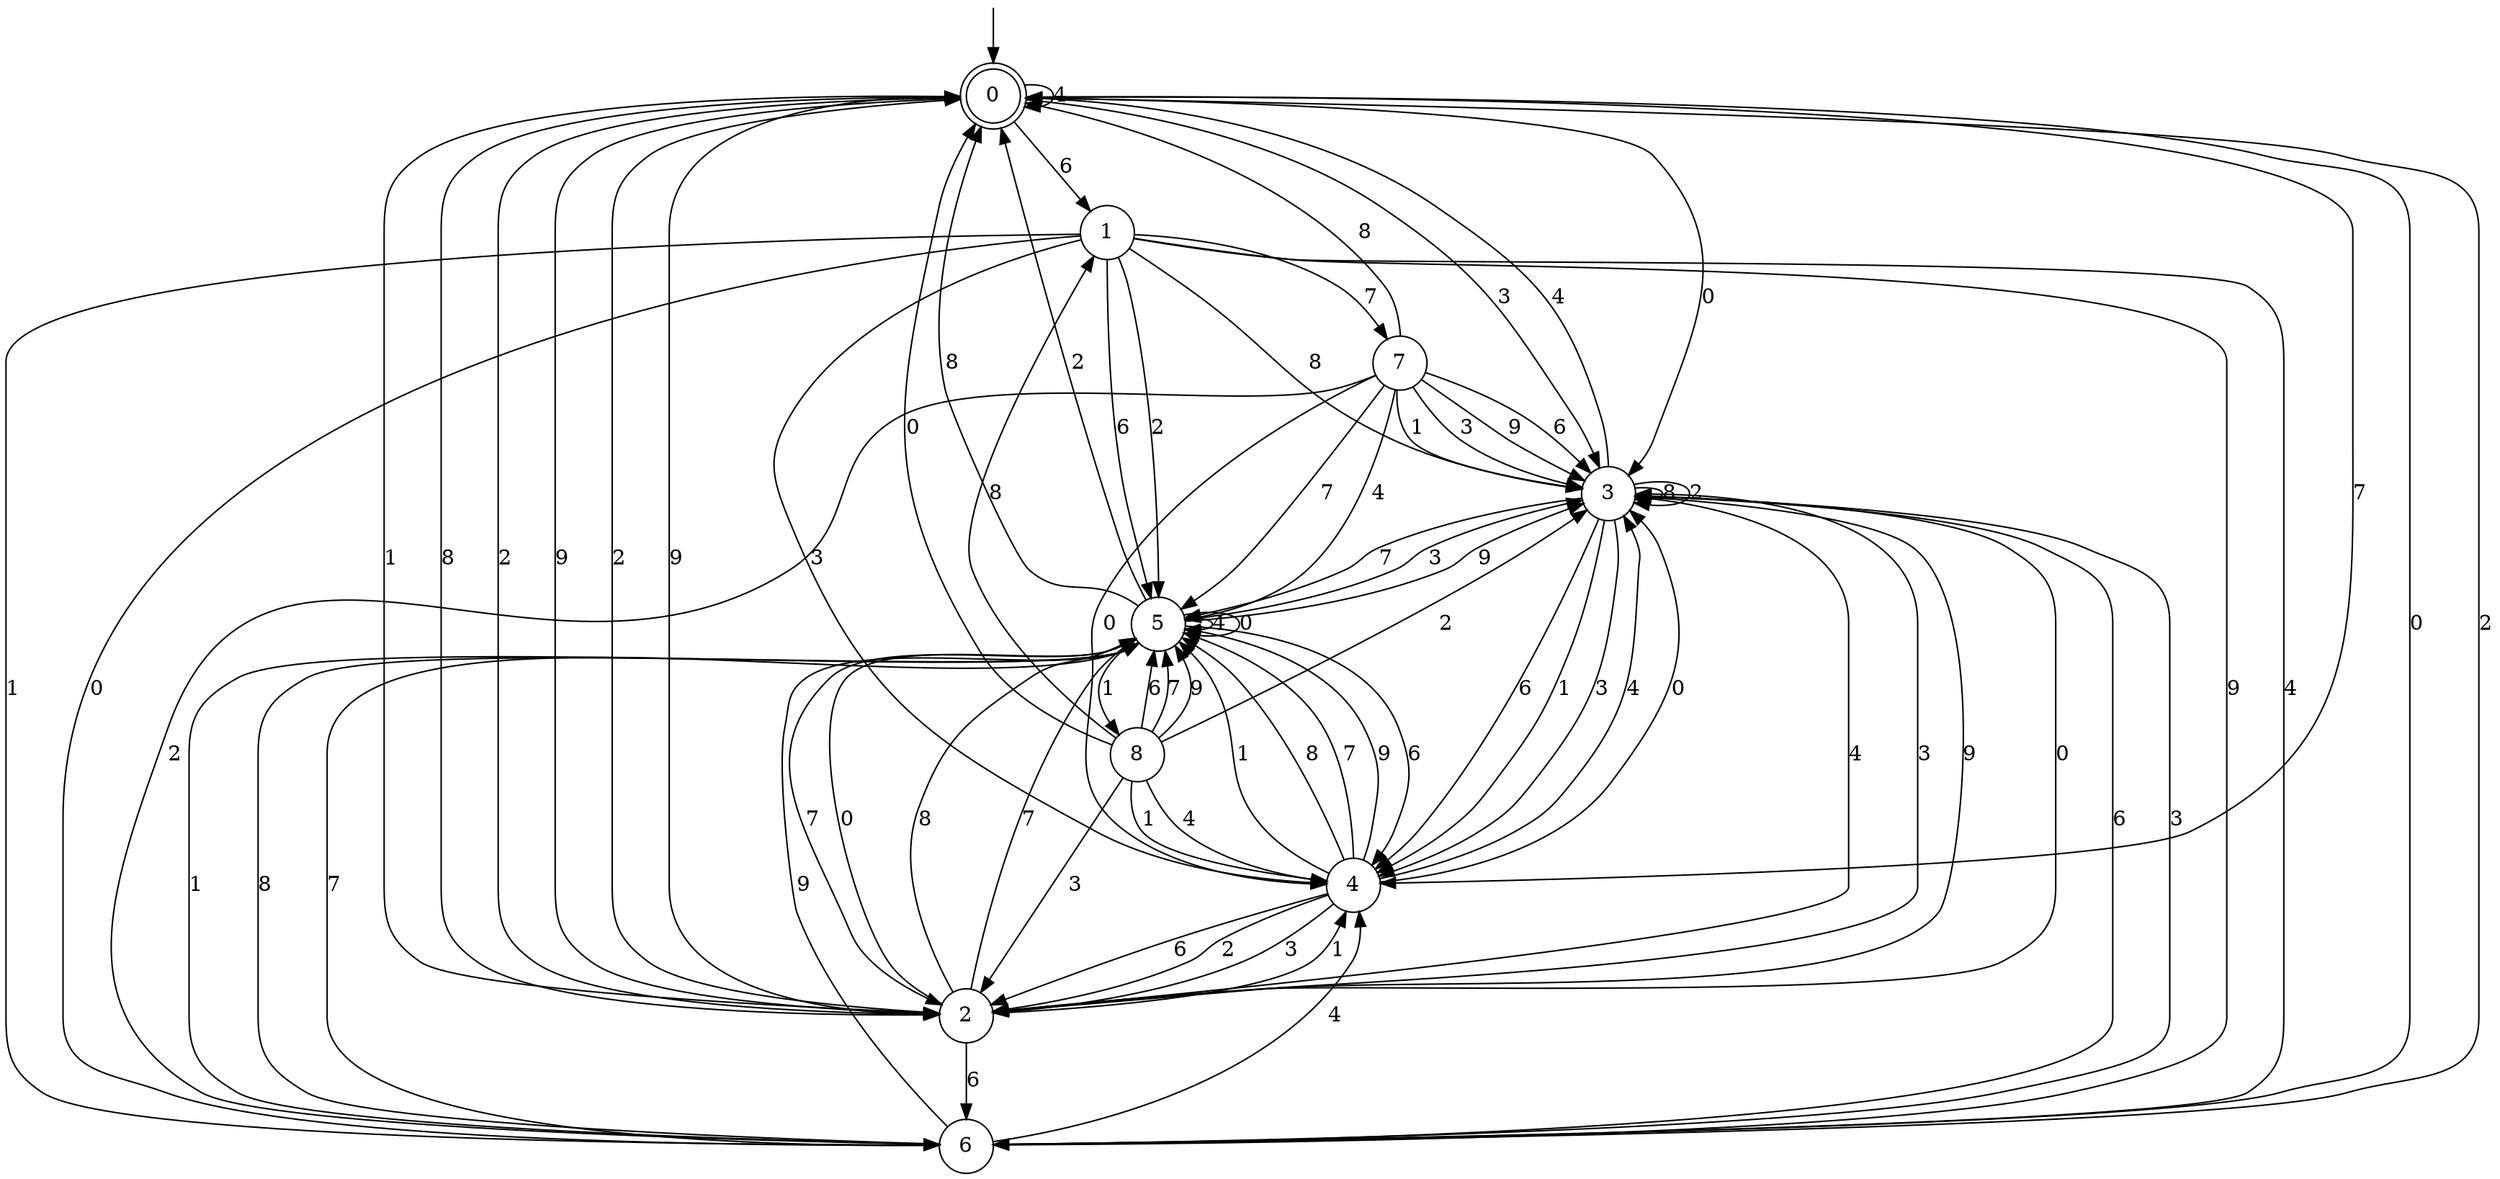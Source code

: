 digraph g {

	s0 [shape="doublecircle" label="0"];
	s1 [shape="circle" label="1"];
	s2 [shape="circle" label="2"];
	s3 [shape="circle" label="3"];
	s4 [shape="circle" label="4"];
	s5 [shape="circle" label="5"];
	s6 [shape="circle" label="6"];
	s7 [shape="circle" label="7"];
	s8 [shape="circle" label="8"];
	s0 -> s1 [label="6"];
	s0 -> s0 [label="4"];
	s0 -> s2 [label="1"];
	s0 -> s3 [label="0"];
	s0 -> s3 [label="3"];
	s0 -> s2 [label="8"];
	s0 -> s4 [label="7"];
	s0 -> s2 [label="2"];
	s0 -> s2 [label="9"];
	s1 -> s5 [label="6"];
	s1 -> s6 [label="4"];
	s1 -> s6 [label="1"];
	s1 -> s6 [label="0"];
	s1 -> s4 [label="3"];
	s1 -> s3 [label="8"];
	s1 -> s7 [label="7"];
	s1 -> s5 [label="2"];
	s1 -> s6 [label="9"];
	s2 -> s6 [label="6"];
	s2 -> s3 [label="4"];
	s2 -> s4 [label="1"];
	s2 -> s5 [label="0"];
	s2 -> s3 [label="3"];
	s2 -> s5 [label="8"];
	s2 -> s5 [label="7"];
	s2 -> s0 [label="2"];
	s2 -> s0 [label="9"];
	s3 -> s4 [label="6"];
	s3 -> s0 [label="4"];
	s3 -> s4 [label="1"];
	s3 -> s2 [label="0"];
	s3 -> s4 [label="3"];
	s3 -> s3 [label="8"];
	s3 -> s5 [label="7"];
	s3 -> s3 [label="2"];
	s3 -> s2 [label="9"];
	s4 -> s2 [label="6"];
	s4 -> s3 [label="4"];
	s4 -> s5 [label="1"];
	s4 -> s3 [label="0"];
	s4 -> s2 [label="3"];
	s4 -> s5 [label="8"];
	s4 -> s5 [label="7"];
	s4 -> s2 [label="2"];
	s4 -> s5 [label="9"];
	s5 -> s4 [label="6"];
	s5 -> s5 [label="4"];
	s5 -> s8 [label="1"];
	s5 -> s5 [label="0"];
	s5 -> s3 [label="3"];
	s5 -> s0 [label="8"];
	s5 -> s2 [label="7"];
	s5 -> s0 [label="2"];
	s5 -> s3 [label="9"];
	s6 -> s3 [label="6"];
	s6 -> s4 [label="4"];
	s6 -> s5 [label="1"];
	s6 -> s0 [label="0"];
	s6 -> s3 [label="3"];
	s6 -> s5 [label="8"];
	s6 -> s5 [label="7"];
	s6 -> s0 [label="2"];
	s6 -> s5 [label="9"];
	s7 -> s3 [label="6"];
	s7 -> s5 [label="4"];
	s7 -> s3 [label="1"];
	s7 -> s4 [label="0"];
	s7 -> s3 [label="3"];
	s7 -> s0 [label="8"];
	s7 -> s5 [label="7"];
	s7 -> s6 [label="2"];
	s7 -> s3 [label="9"];
	s8 -> s5 [label="6"];
	s8 -> s4 [label="4"];
	s8 -> s4 [label="1"];
	s8 -> s0 [label="0"];
	s8 -> s2 [label="3"];
	s8 -> s1 [label="8"];
	s8 -> s5 [label="7"];
	s8 -> s3 [label="2"];
	s8 -> s5 [label="9"];

__start0 [label="" shape="none" width="0" height="0"];
__start0 -> s0;

}
